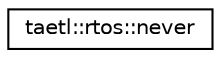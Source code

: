 digraph "Graphical Class Hierarchy"
{
  edge [fontname="Helvetica",fontsize="10",labelfontname="Helvetica",labelfontsize="10"];
  node [fontname="Helvetica",fontsize="10",shape=record];
  rankdir="LR";
  Node0 [label="taetl::rtos::never",height=0.2,width=0.4,color="black", fillcolor="white", style="filled",URL="$structtaetl_1_1rtos_1_1never.html",tooltip="Runs the task loop 0 times. "];
}
